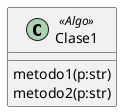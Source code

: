 @startuml informe


class Clase1 <<Algo>> {
    metodo1(p:str)
    metodo2(p:str)
}

class Clase2 <<Algo>> {
    metodo1(p:str)
}

Clase1 -> Clase2 : asociación
remove Clase2

@enduml
